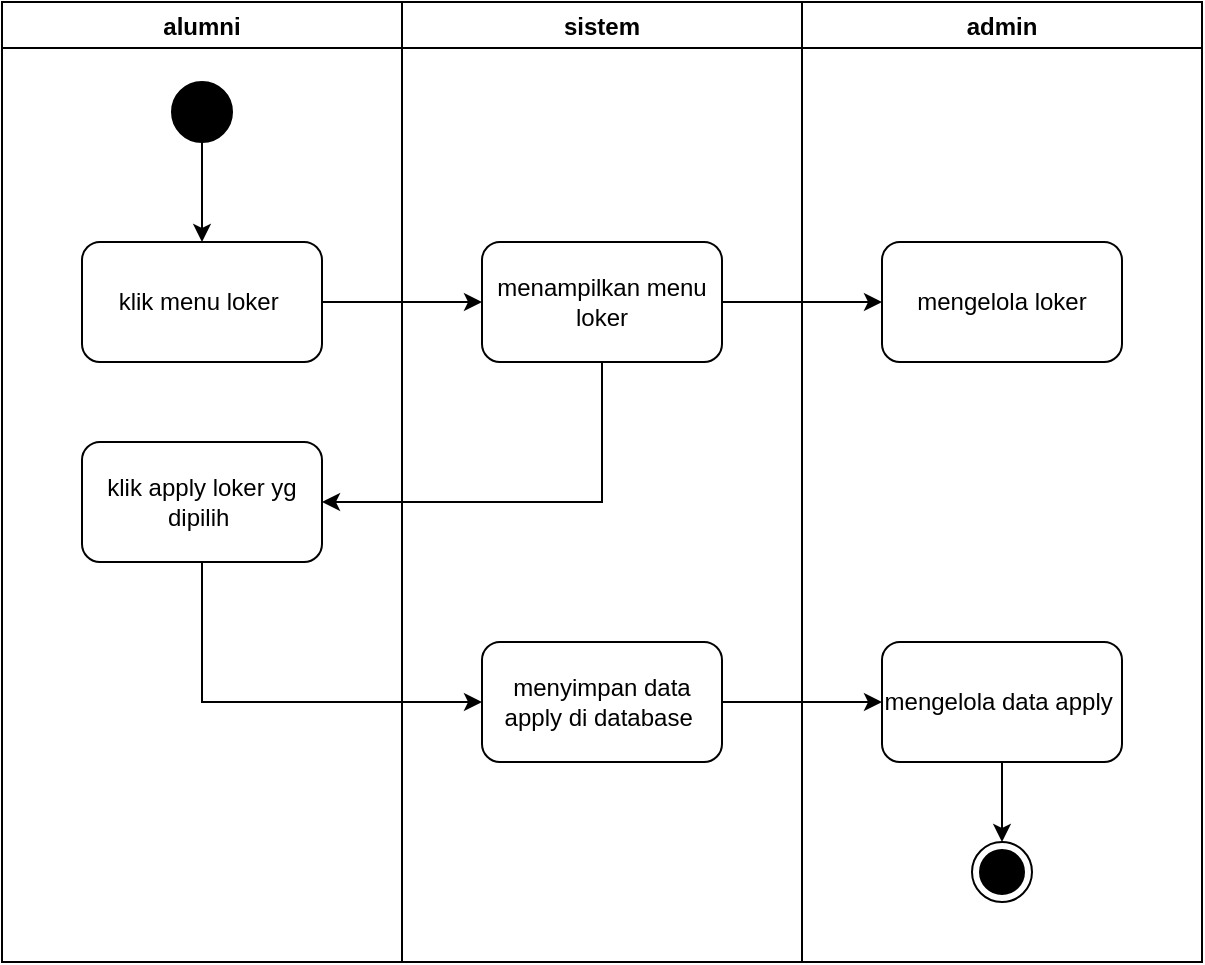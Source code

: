 <mxfile version="20.0.4" type="github">
  <diagram id="IU8xrknCbxoS3MElJnr0" name="Page-1">
    <mxGraphModel dx="828" dy="483" grid="1" gridSize="10" guides="1" tooltips="1" connect="1" arrows="1" fold="1" page="1" pageScale="1" pageWidth="850" pageHeight="1100" math="0" shadow="0">
      <root>
        <mxCell id="0" />
        <mxCell id="1" parent="0" />
        <mxCell id="TKZhMXLBmx0eS3FjCxq8-1" value="alumni" style="swimlane;" parent="1" vertex="1">
          <mxGeometry x="190" y="120" width="200" height="480" as="geometry" />
        </mxCell>
        <mxCell id="TKZhMXLBmx0eS3FjCxq8-3" value="klik menu loker&amp;nbsp;" style="rounded=1;whiteSpace=wrap;html=1;" parent="TKZhMXLBmx0eS3FjCxq8-1" vertex="1">
          <mxGeometry x="40" y="120" width="120" height="60" as="geometry" />
        </mxCell>
        <mxCell id="SuWbRlv43Mfp_LjAma5y-7" value="" style="edgeStyle=orthogonalEdgeStyle;rounded=0;orthogonalLoop=1;jettySize=auto;html=1;" parent="TKZhMXLBmx0eS3FjCxq8-1" source="SuWbRlv43Mfp_LjAma5y-2" target="TKZhMXLBmx0eS3FjCxq8-3" edge="1">
          <mxGeometry relative="1" as="geometry" />
        </mxCell>
        <mxCell id="SuWbRlv43Mfp_LjAma5y-2" value="" style="ellipse;whiteSpace=wrap;html=1;aspect=fixed;fillColor=#000000;" parent="TKZhMXLBmx0eS3FjCxq8-1" vertex="1">
          <mxGeometry x="85" y="40" width="30" height="30" as="geometry" />
        </mxCell>
        <mxCell id="TypwBLlG8-jyuyAQRUys-3" value="klik apply loker yg dipilih&amp;nbsp;" style="rounded=1;whiteSpace=wrap;html=1;" parent="TKZhMXLBmx0eS3FjCxq8-1" vertex="1">
          <mxGeometry x="40" y="220" width="120" height="60" as="geometry" />
        </mxCell>
        <mxCell id="TKZhMXLBmx0eS3FjCxq8-2" value="sistem" style="swimlane;startSize=23;" parent="1" vertex="1">
          <mxGeometry x="390" y="120" width="200" height="480" as="geometry" />
        </mxCell>
        <mxCell id="SuWbRlv43Mfp_LjAma5y-3" value="menampilkan menu loker" style="rounded=1;whiteSpace=wrap;html=1;" parent="TKZhMXLBmx0eS3FjCxq8-2" vertex="1">
          <mxGeometry x="40" y="120" width="120" height="60" as="geometry" />
        </mxCell>
        <mxCell id="TypwBLlG8-jyuyAQRUys-4" value="menyimpan data apply di database&amp;nbsp;" style="rounded=1;whiteSpace=wrap;html=1;" parent="TKZhMXLBmx0eS3FjCxq8-2" vertex="1">
          <mxGeometry x="40" y="320" width="120" height="60" as="geometry" />
        </mxCell>
        <mxCell id="SuWbRlv43Mfp_LjAma5y-1" value="admin" style="swimlane;startSize=23;" parent="1" vertex="1">
          <mxGeometry x="590" y="120" width="200" height="480" as="geometry" />
        </mxCell>
        <mxCell id="SuWbRlv43Mfp_LjAma5y-4" value="mengelola loker" style="rounded=1;whiteSpace=wrap;html=1;" parent="SuWbRlv43Mfp_LjAma5y-1" vertex="1">
          <mxGeometry x="40" y="120" width="120" height="60" as="geometry" />
        </mxCell>
        <mxCell id="SuWbRlv43Mfp_LjAma5y-14" value="" style="ellipse;html=1;shape=endState;fillColor=#000000;strokeColor=#000000;" parent="SuWbRlv43Mfp_LjAma5y-1" vertex="1">
          <mxGeometry x="85" y="420" width="30" height="30" as="geometry" />
        </mxCell>
        <mxCell id="C5C0jFqYX0W0LByYn_qo-8" value="" style="edgeStyle=orthogonalEdgeStyle;rounded=0;orthogonalLoop=1;jettySize=auto;html=1;" edge="1" parent="SuWbRlv43Mfp_LjAma5y-1" source="C5C0jFqYX0W0LByYn_qo-6">
          <mxGeometry relative="1" as="geometry">
            <mxPoint x="100" y="420" as="targetPoint" />
          </mxGeometry>
        </mxCell>
        <mxCell id="C5C0jFqYX0W0LByYn_qo-6" value="mengelola data apply&amp;nbsp;" style="rounded=1;whiteSpace=wrap;html=1;" vertex="1" parent="SuWbRlv43Mfp_LjAma5y-1">
          <mxGeometry x="40" y="320" width="120" height="60" as="geometry" />
        </mxCell>
        <mxCell id="TypwBLlG8-jyuyAQRUys-2" value="" style="edgeStyle=orthogonalEdgeStyle;rounded=0;orthogonalLoop=1;jettySize=auto;html=1;" parent="1" source="TKZhMXLBmx0eS3FjCxq8-3" target="SuWbRlv43Mfp_LjAma5y-3" edge="1">
          <mxGeometry relative="1" as="geometry" />
        </mxCell>
        <mxCell id="TypwBLlG8-jyuyAQRUys-5" value="" style="edgeStyle=orthogonalEdgeStyle;rounded=0;orthogonalLoop=1;jettySize=auto;html=1;entryX=0;entryY=0.5;entryDx=0;entryDy=0;" parent="1" source="TypwBLlG8-jyuyAQRUys-3" target="TypwBLlG8-jyuyAQRUys-4" edge="1">
          <mxGeometry relative="1" as="geometry">
            <Array as="points">
              <mxPoint x="290" y="470" />
            </Array>
          </mxGeometry>
        </mxCell>
        <mxCell id="C5C0jFqYX0W0LByYn_qo-3" value="" style="edgeStyle=orthogonalEdgeStyle;rounded=0;orthogonalLoop=1;jettySize=auto;html=1;" edge="1" parent="1" source="SuWbRlv43Mfp_LjAma5y-3" target="SuWbRlv43Mfp_LjAma5y-4">
          <mxGeometry relative="1" as="geometry" />
        </mxCell>
        <mxCell id="C5C0jFqYX0W0LByYn_qo-5" value="" style="edgeStyle=orthogonalEdgeStyle;rounded=0;orthogonalLoop=1;jettySize=auto;html=1;entryX=1;entryY=0.5;entryDx=0;entryDy=0;" edge="1" parent="1" source="SuWbRlv43Mfp_LjAma5y-3" target="TypwBLlG8-jyuyAQRUys-3">
          <mxGeometry relative="1" as="geometry">
            <mxPoint x="490" y="370" as="targetPoint" />
            <Array as="points">
              <mxPoint x="490" y="370" />
            </Array>
          </mxGeometry>
        </mxCell>
        <mxCell id="C5C0jFqYX0W0LByYn_qo-7" value="" style="edgeStyle=orthogonalEdgeStyle;rounded=0;orthogonalLoop=1;jettySize=auto;html=1;" edge="1" parent="1" source="TypwBLlG8-jyuyAQRUys-4" target="C5C0jFqYX0W0LByYn_qo-6">
          <mxGeometry relative="1" as="geometry" />
        </mxCell>
      </root>
    </mxGraphModel>
  </diagram>
</mxfile>
